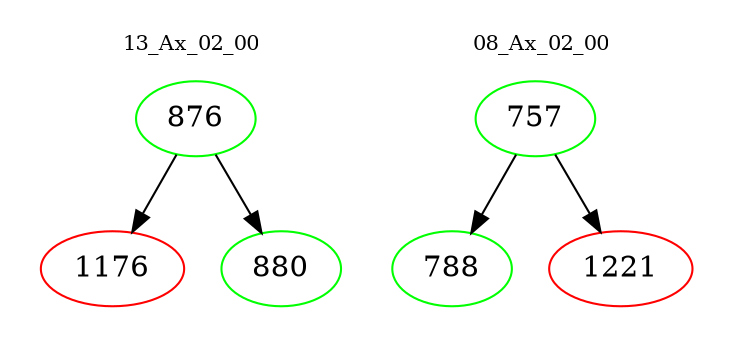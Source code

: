digraph{
subgraph cluster_0 {
color = white
label = "13_Ax_02_00";
fontsize=10;
T0_876 [label="876", color="green"]
T0_876 -> T0_1176 [color="black"]
T0_1176 [label="1176", color="red"]
T0_876 -> T0_880 [color="black"]
T0_880 [label="880", color="green"]
}
subgraph cluster_1 {
color = white
label = "08_Ax_02_00";
fontsize=10;
T1_757 [label="757", color="green"]
T1_757 -> T1_788 [color="black"]
T1_788 [label="788", color="green"]
T1_757 -> T1_1221 [color="black"]
T1_1221 [label="1221", color="red"]
}
}
